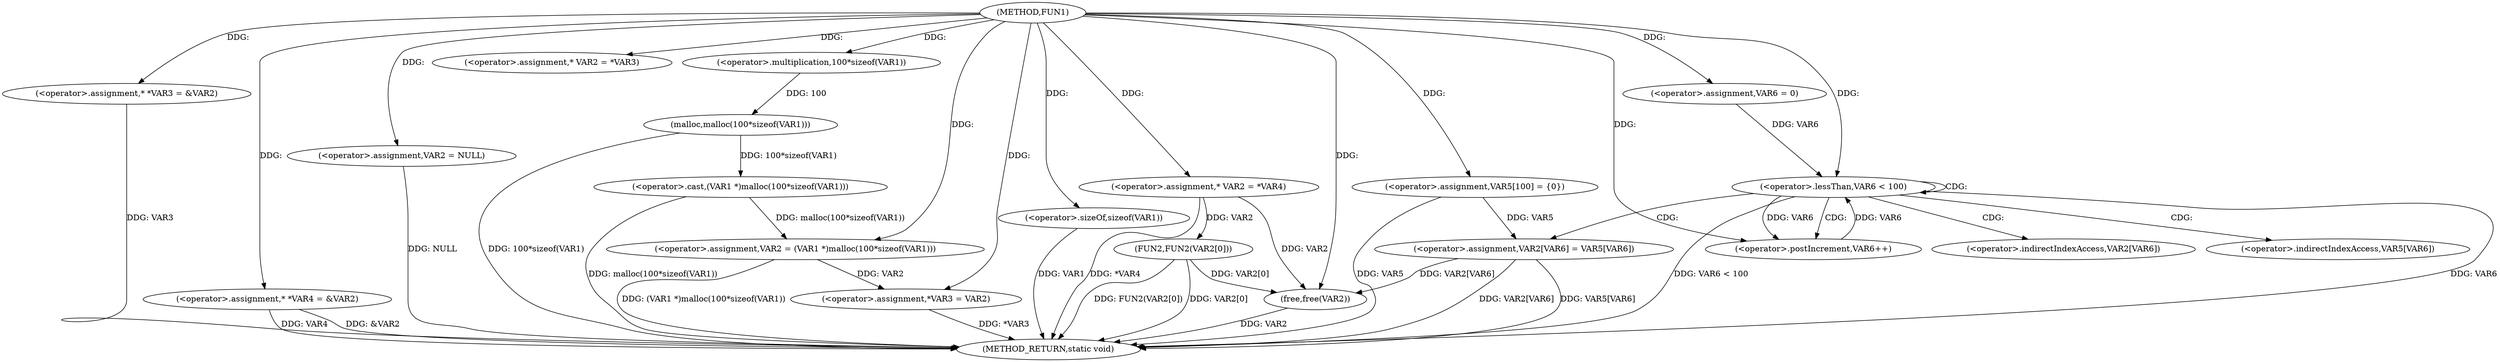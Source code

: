 digraph FUN1 {  
"1000100" [label = "(METHOD,FUN1)" ]
"1000170" [label = "(METHOD_RETURN,static void)" ]
"1000104" [label = "(<operator>.assignment,* *VAR3 = &VAR2)" ]
"1000109" [label = "(<operator>.assignment,* *VAR4 = &VAR2)" ]
"1000113" [label = "(<operator>.assignment,VAR2 = NULL)" ]
"1000118" [label = "(<operator>.assignment,* VAR2 = *VAR3)" ]
"1000122" [label = "(<operator>.assignment,VAR2 = (VAR1 *)malloc(100*sizeof(VAR1)))" ]
"1000124" [label = "(<operator>.cast,(VAR1 *)malloc(100*sizeof(VAR1)))" ]
"1000126" [label = "(malloc,malloc(100*sizeof(VAR1)))" ]
"1000127" [label = "(<operator>.multiplication,100*sizeof(VAR1))" ]
"1000129" [label = "(<operator>.sizeOf,sizeof(VAR1))" ]
"1000131" [label = "(<operator>.assignment,*VAR3 = VAR2)" ]
"1000137" [label = "(<operator>.assignment,* VAR2 = *VAR4)" ]
"1000143" [label = "(<operator>.assignment,VAR5[100] = {0})" ]
"1000148" [label = "(<operator>.assignment,VAR6 = 0)" ]
"1000151" [label = "(<operator>.lessThan,VAR6 < 100)" ]
"1000154" [label = "(<operator>.postIncrement,VAR6++)" ]
"1000157" [label = "(<operator>.assignment,VAR2[VAR6] = VAR5[VAR6])" ]
"1000164" [label = "(FUN2,FUN2(VAR2[0]))" ]
"1000168" [label = "(free,free(VAR2))" ]
"1000158" [label = "(<operator>.indirectIndexAccess,VAR2[VAR6])" ]
"1000161" [label = "(<operator>.indirectIndexAccess,VAR5[VAR6])" ]
  "1000151" -> "1000170"  [ label = "DDG: VAR6 < 100"] 
  "1000168" -> "1000170"  [ label = "DDG: VAR2"] 
  "1000104" -> "1000170"  [ label = "DDG: VAR3"] 
  "1000151" -> "1000170"  [ label = "DDG: VAR6"] 
  "1000113" -> "1000170"  [ label = "DDG: NULL"] 
  "1000126" -> "1000170"  [ label = "DDG: 100*sizeof(VAR1)"] 
  "1000129" -> "1000170"  [ label = "DDG: VAR1"] 
  "1000164" -> "1000170"  [ label = "DDG: FUN2(VAR2[0])"] 
  "1000124" -> "1000170"  [ label = "DDG: malloc(100*sizeof(VAR1))"] 
  "1000131" -> "1000170"  [ label = "DDG: *VAR3"] 
  "1000137" -> "1000170"  [ label = "DDG: *VAR4"] 
  "1000157" -> "1000170"  [ label = "DDG: VAR2[VAR6]"] 
  "1000143" -> "1000170"  [ label = "DDG: VAR5"] 
  "1000109" -> "1000170"  [ label = "DDG: VAR4"] 
  "1000109" -> "1000170"  [ label = "DDG: &VAR2"] 
  "1000157" -> "1000170"  [ label = "DDG: VAR5[VAR6]"] 
  "1000122" -> "1000170"  [ label = "DDG: (VAR1 *)malloc(100*sizeof(VAR1))"] 
  "1000164" -> "1000170"  [ label = "DDG: VAR2[0]"] 
  "1000100" -> "1000104"  [ label = "DDG: "] 
  "1000100" -> "1000109"  [ label = "DDG: "] 
  "1000100" -> "1000113"  [ label = "DDG: "] 
  "1000100" -> "1000118"  [ label = "DDG: "] 
  "1000124" -> "1000122"  [ label = "DDG: malloc(100*sizeof(VAR1))"] 
  "1000100" -> "1000122"  [ label = "DDG: "] 
  "1000126" -> "1000124"  [ label = "DDG: 100*sizeof(VAR1)"] 
  "1000127" -> "1000126"  [ label = "DDG: 100"] 
  "1000100" -> "1000127"  [ label = "DDG: "] 
  "1000100" -> "1000129"  [ label = "DDG: "] 
  "1000122" -> "1000131"  [ label = "DDG: VAR2"] 
  "1000100" -> "1000131"  [ label = "DDG: "] 
  "1000100" -> "1000137"  [ label = "DDG: "] 
  "1000100" -> "1000143"  [ label = "DDG: "] 
  "1000100" -> "1000148"  [ label = "DDG: "] 
  "1000154" -> "1000151"  [ label = "DDG: VAR6"] 
  "1000148" -> "1000151"  [ label = "DDG: VAR6"] 
  "1000100" -> "1000151"  [ label = "DDG: "] 
  "1000151" -> "1000154"  [ label = "DDG: VAR6"] 
  "1000100" -> "1000154"  [ label = "DDG: "] 
  "1000143" -> "1000157"  [ label = "DDG: VAR5"] 
  "1000137" -> "1000164"  [ label = "DDG: VAR2"] 
  "1000157" -> "1000168"  [ label = "DDG: VAR2[VAR6]"] 
  "1000137" -> "1000168"  [ label = "DDG: VAR2"] 
  "1000164" -> "1000168"  [ label = "DDG: VAR2[0]"] 
  "1000100" -> "1000168"  [ label = "DDG: "] 
  "1000151" -> "1000154"  [ label = "CDG: "] 
  "1000151" -> "1000161"  [ label = "CDG: "] 
  "1000151" -> "1000151"  [ label = "CDG: "] 
  "1000151" -> "1000157"  [ label = "CDG: "] 
  "1000151" -> "1000158"  [ label = "CDG: "] 
}
